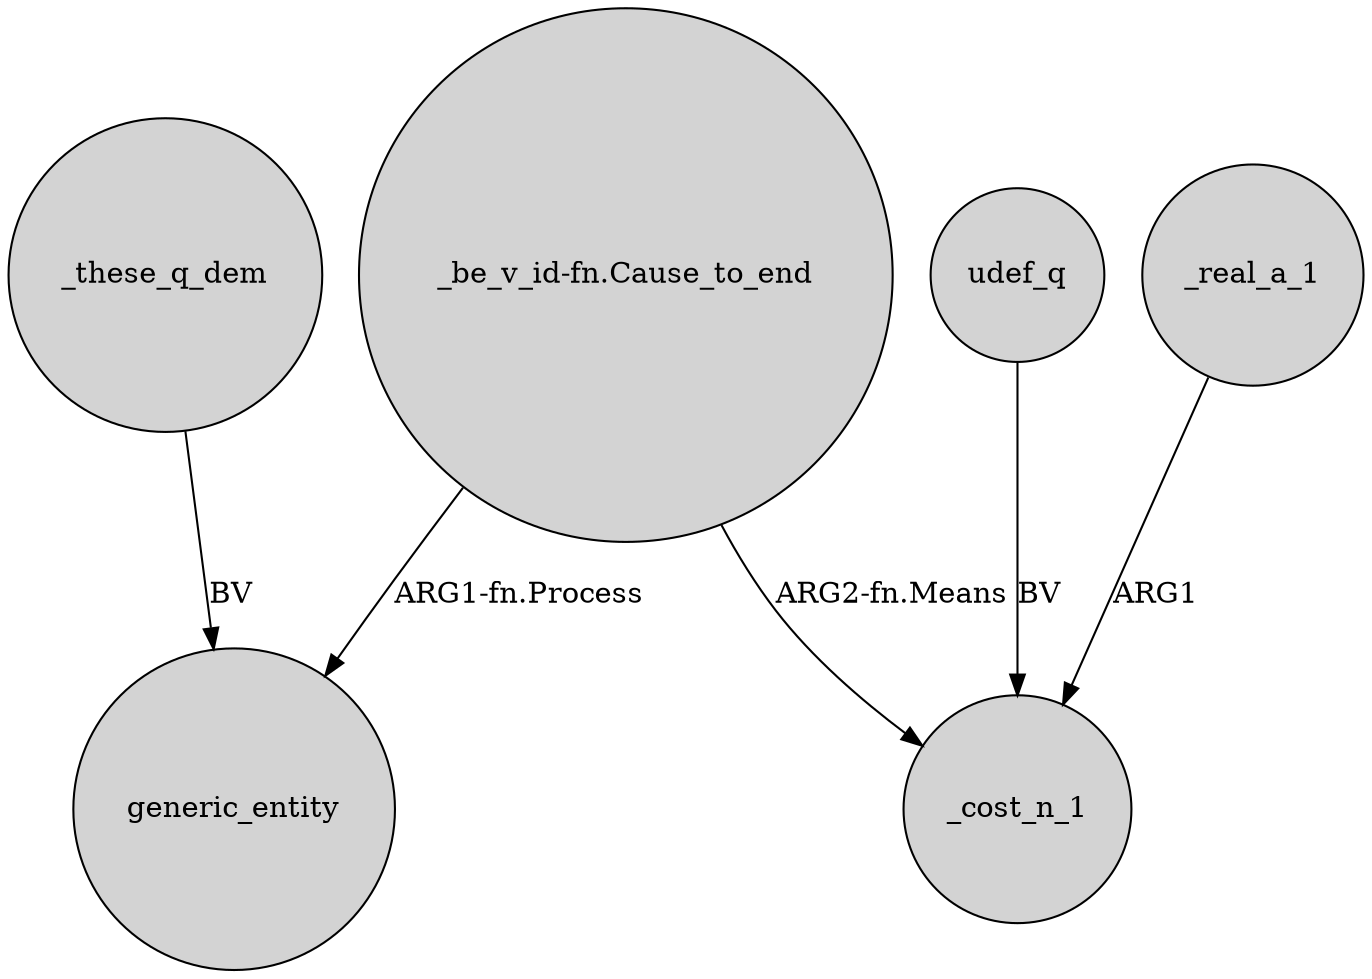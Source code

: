 digraph {
	node [shape=circle style=filled]
	"_be_v_id-fn.Cause_to_end" -> generic_entity [label="ARG1-fn.Process"]
	"_be_v_id-fn.Cause_to_end" -> _cost_n_1 [label="ARG2-fn.Means"]
	_real_a_1 -> _cost_n_1 [label=ARG1]
	_these_q_dem -> generic_entity [label=BV]
	udef_q -> _cost_n_1 [label=BV]
}
